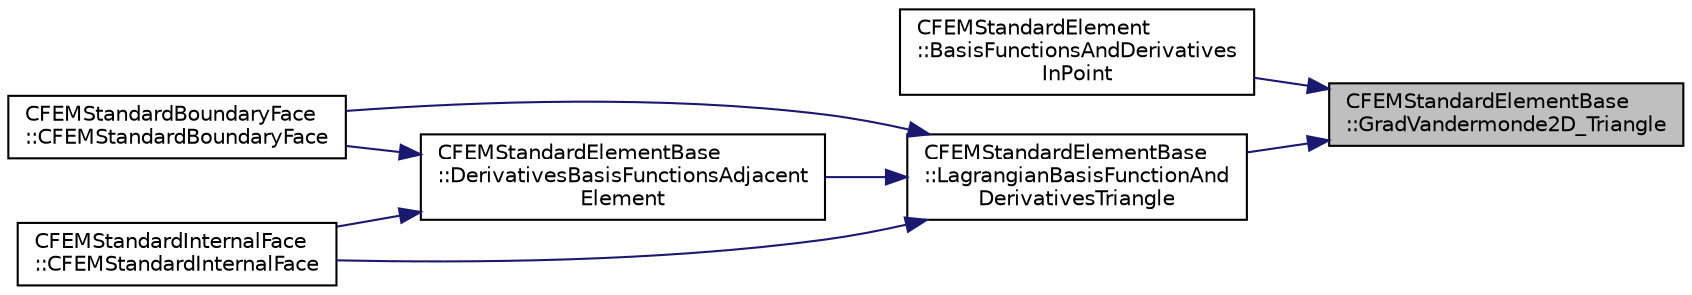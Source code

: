 digraph "CFEMStandardElementBase::GradVandermonde2D_Triangle"
{
 // LATEX_PDF_SIZE
  edge [fontname="Helvetica",fontsize="10",labelfontname="Helvetica",labelfontsize="10"];
  node [fontname="Helvetica",fontsize="10",shape=record];
  rankdir="RL";
  Node1 [label="CFEMStandardElementBase\l::GradVandermonde2D_Triangle",height=0.2,width=0.4,color="black", fillcolor="grey75", style="filled", fontcolor="black",tooltip="Function, which computes the gradients of the Vandermonde matrix for a standard triangle."];
  Node1 -> Node2 [dir="back",color="midnightblue",fontsize="10",style="solid",fontname="Helvetica"];
  Node2 [label="CFEMStandardElement\l::BasisFunctionsAndDerivatives\lInPoint",height=0.2,width=0.4,color="black", fillcolor="white", style="filled",URL="$classCFEMStandardElement.html#a0ce8e7aff7657aa636844f04bae3eac4",tooltip="Function, which computes the Lagrangian basis functions and its derivatives for the given parametric ..."];
  Node1 -> Node3 [dir="back",color="midnightblue",fontsize="10",style="solid",fontname="Helvetica"];
  Node3 [label="CFEMStandardElementBase\l::LagrangianBasisFunctionAnd\lDerivativesTriangle",height=0.2,width=0.4,color="black", fillcolor="white", style="filled",URL="$classCFEMStandardElementBase.html#a993b94d96ead4d2edb50d4c529104ee6",tooltip="Function, which determines the values of the Lagrangian interpolation functions and its derivatives i..."];
  Node3 -> Node4 [dir="back",color="midnightblue",fontsize="10",style="solid",fontname="Helvetica"];
  Node4 [label="CFEMStandardBoundaryFace\l::CFEMStandardBoundaryFace",height=0.2,width=0.4,color="black", fillcolor="white", style="filled",URL="$classCFEMStandardBoundaryFace.html#a5a92fa174c37322a3ebd640d12ab8b3b",tooltip="Alternative constructor."];
  Node3 -> Node5 [dir="back",color="midnightblue",fontsize="10",style="solid",fontname="Helvetica"];
  Node5 [label="CFEMStandardInternalFace\l::CFEMStandardInternalFace",height=0.2,width=0.4,color="black", fillcolor="white", style="filled",URL="$classCFEMStandardInternalFace.html#a03fc34bc2e61074ab778a30b940fb634",tooltip="Alternative constructor."];
  Node3 -> Node6 [dir="back",color="midnightblue",fontsize="10",style="solid",fontname="Helvetica"];
  Node6 [label="CFEMStandardElementBase\l::DerivativesBasisFunctionsAdjacent\lElement",height=0.2,width=0.4,color="black", fillcolor="white", style="filled",URL="$classCFEMStandardElementBase.html#afb1cec3d091753fa80105767654594e4",tooltip="Function, which computes the values of the derivatives of the basis functions of the adjacent element..."];
  Node6 -> Node4 [dir="back",color="midnightblue",fontsize="10",style="solid",fontname="Helvetica"];
  Node6 -> Node5 [dir="back",color="midnightblue",fontsize="10",style="solid",fontname="Helvetica"];
}
